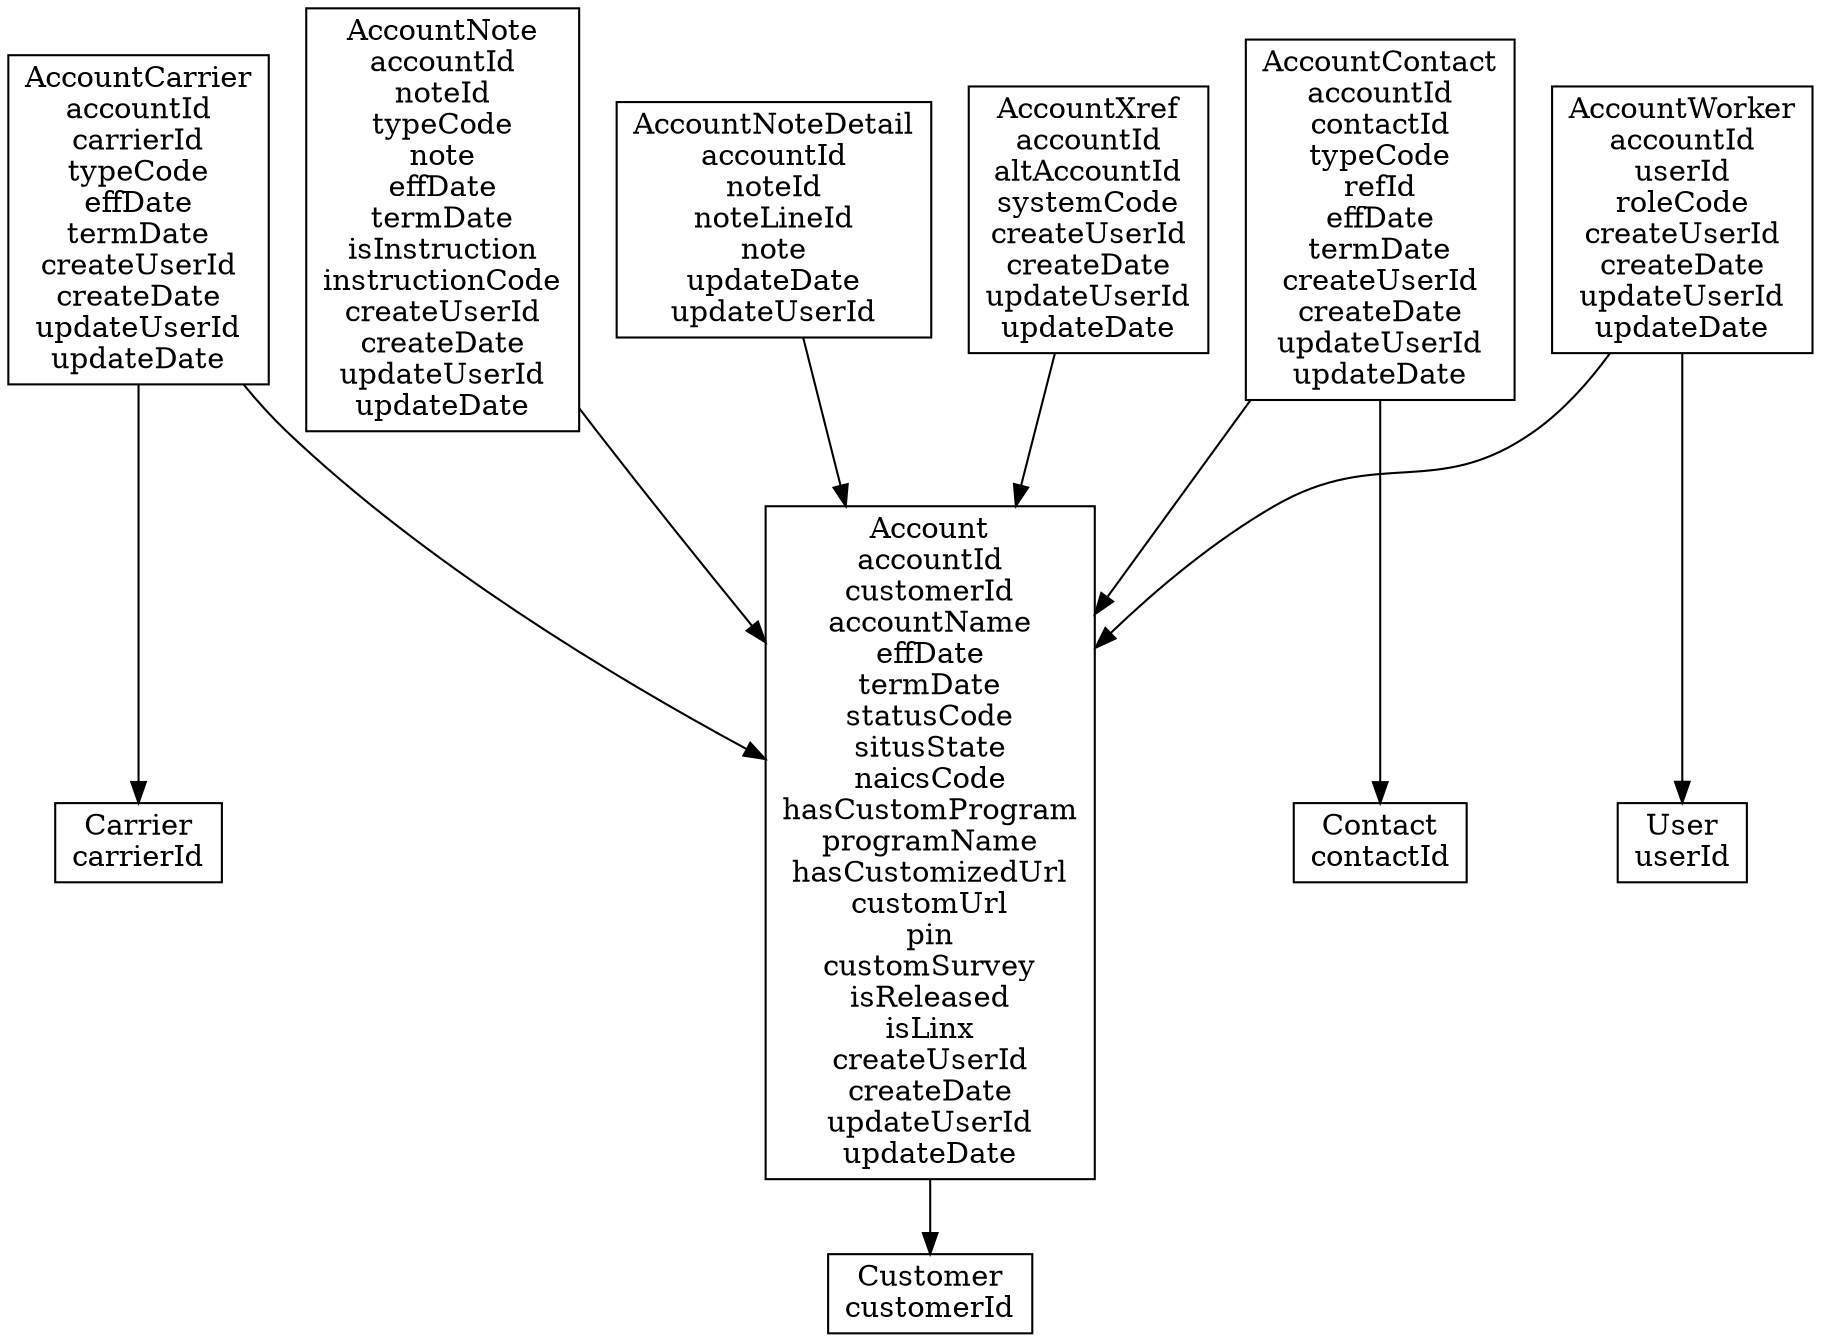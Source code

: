 digraph {
	Account [label="Account
accountId
customerId
accountName
effDate
termDate
statusCode
situsState
naicsCode
hasCustomProgram
programName
hasCustomizedUrl
customUrl
pin
customSurvey
isReleased
isLinx
createUserId
createDate
updateUserId
updateDate" shape=box]
	Customer [label="Customer
customerId" shape=box]
	AccountCarrier [label="AccountCarrier
accountId
carrierId
typeCode
effDate
termDate
createUserId
createDate
updateUserId
updateDate" shape=box]
	Carrier [label="Carrier
carrierId" shape=box]
	AccountContact [label="AccountContact
accountId
contactId
typeCode
refId
effDate
termDate
createUserId
createDate
updateUserId
updateDate" shape=box]
	Contact [label="Contact
contactId" shape=box]
	AccountNote [label="AccountNote
accountId
noteId
typeCode
note
effDate
termDate
isInstruction
instructionCode
createUserId
createDate
updateUserId
updateDate" shape=box]
	AccountNoteDetail [label="AccountNoteDetail
accountId
noteId
noteLineId
note
updateDate
updateUserId" shape=box]
	AccountWorker [label="AccountWorker
accountId
userId
roleCode
createUserId
createDate
updateUserId
updateDate" shape=box]
	User [label="User
userId" shape=box]
	AccountXref [label="AccountXref
accountId
altAccountId
systemCode
createUserId
createDate
updateUserId
updateDate" shape=box]
	Account -> Customer
	AccountCarrier -> Account
	AccountCarrier -> Carrier
	AccountContact -> Account
	AccountContact -> Contact
	AccountNote -> Account
	AccountNoteDetail -> Account
	AccountWorker -> Account
	AccountWorker -> User
	AccountXref -> Account
}
